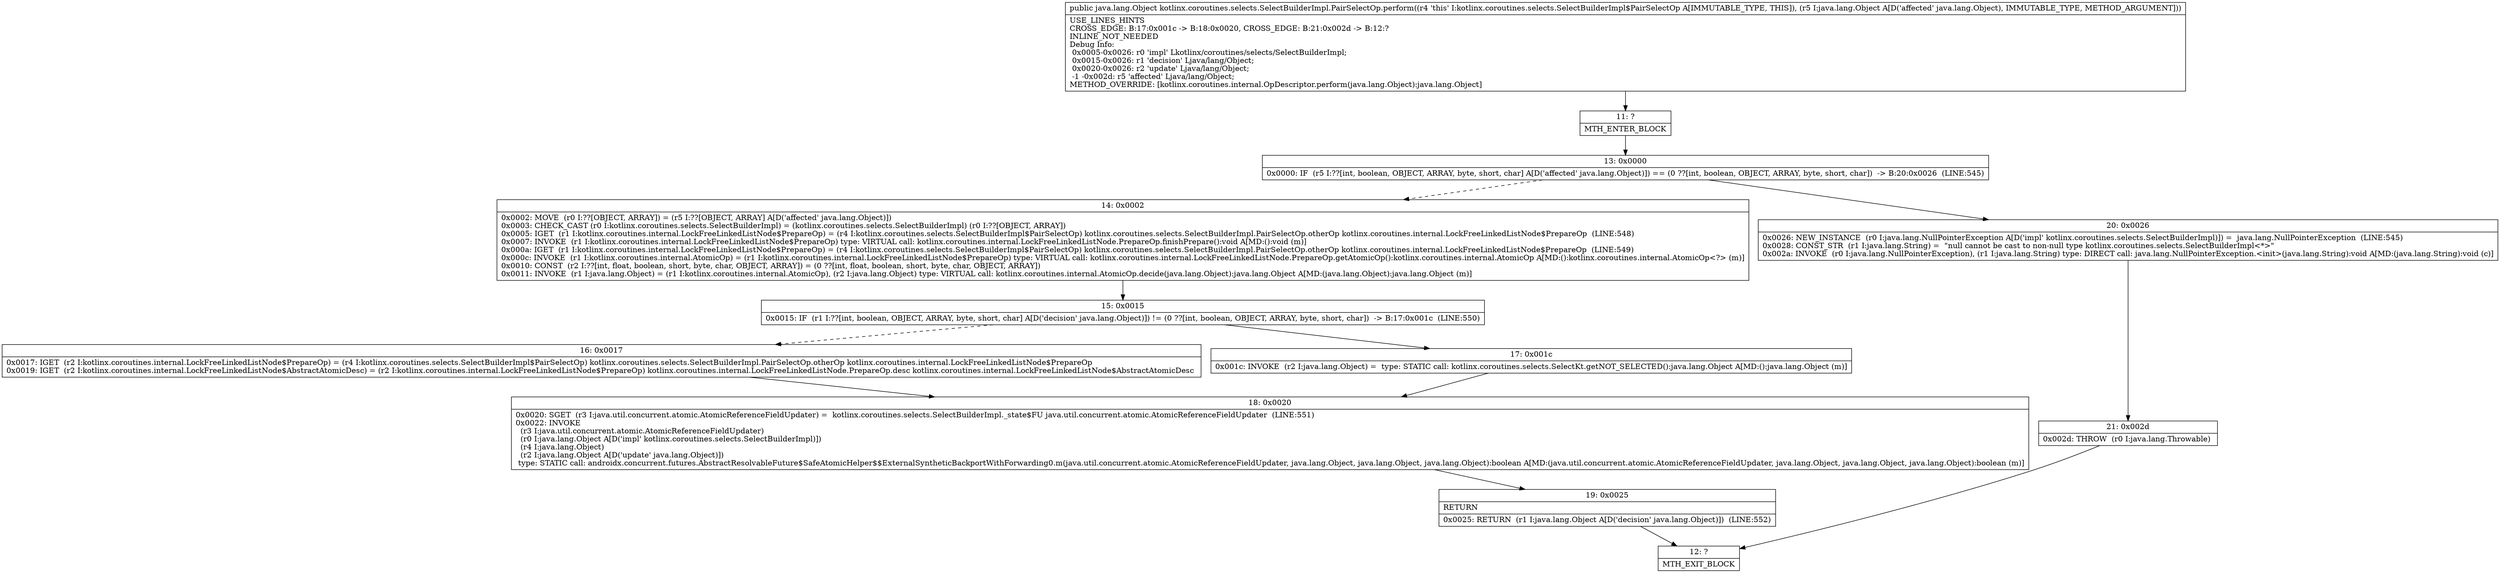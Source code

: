 digraph "CFG forkotlinx.coroutines.selects.SelectBuilderImpl.PairSelectOp.perform(Ljava\/lang\/Object;)Ljava\/lang\/Object;" {
Node_11 [shape=record,label="{11\:\ ?|MTH_ENTER_BLOCK\l}"];
Node_13 [shape=record,label="{13\:\ 0x0000|0x0000: IF  (r5 I:??[int, boolean, OBJECT, ARRAY, byte, short, char] A[D('affected' java.lang.Object)]) == (0 ??[int, boolean, OBJECT, ARRAY, byte, short, char])  \-\> B:20:0x0026  (LINE:545)\l}"];
Node_14 [shape=record,label="{14\:\ 0x0002|0x0002: MOVE  (r0 I:??[OBJECT, ARRAY]) = (r5 I:??[OBJECT, ARRAY] A[D('affected' java.lang.Object)]) \l0x0003: CHECK_CAST (r0 I:kotlinx.coroutines.selects.SelectBuilderImpl) = (kotlinx.coroutines.selects.SelectBuilderImpl) (r0 I:??[OBJECT, ARRAY]) \l0x0005: IGET  (r1 I:kotlinx.coroutines.internal.LockFreeLinkedListNode$PrepareOp) = (r4 I:kotlinx.coroutines.selects.SelectBuilderImpl$PairSelectOp) kotlinx.coroutines.selects.SelectBuilderImpl.PairSelectOp.otherOp kotlinx.coroutines.internal.LockFreeLinkedListNode$PrepareOp  (LINE:548)\l0x0007: INVOKE  (r1 I:kotlinx.coroutines.internal.LockFreeLinkedListNode$PrepareOp) type: VIRTUAL call: kotlinx.coroutines.internal.LockFreeLinkedListNode.PrepareOp.finishPrepare():void A[MD:():void (m)]\l0x000a: IGET  (r1 I:kotlinx.coroutines.internal.LockFreeLinkedListNode$PrepareOp) = (r4 I:kotlinx.coroutines.selects.SelectBuilderImpl$PairSelectOp) kotlinx.coroutines.selects.SelectBuilderImpl.PairSelectOp.otherOp kotlinx.coroutines.internal.LockFreeLinkedListNode$PrepareOp  (LINE:549)\l0x000c: INVOKE  (r1 I:kotlinx.coroutines.internal.AtomicOp) = (r1 I:kotlinx.coroutines.internal.LockFreeLinkedListNode$PrepareOp) type: VIRTUAL call: kotlinx.coroutines.internal.LockFreeLinkedListNode.PrepareOp.getAtomicOp():kotlinx.coroutines.internal.AtomicOp A[MD:():kotlinx.coroutines.internal.AtomicOp\<?\> (m)]\l0x0010: CONST  (r2 I:??[int, float, boolean, short, byte, char, OBJECT, ARRAY]) = (0 ??[int, float, boolean, short, byte, char, OBJECT, ARRAY]) \l0x0011: INVOKE  (r1 I:java.lang.Object) = (r1 I:kotlinx.coroutines.internal.AtomicOp), (r2 I:java.lang.Object) type: VIRTUAL call: kotlinx.coroutines.internal.AtomicOp.decide(java.lang.Object):java.lang.Object A[MD:(java.lang.Object):java.lang.Object (m)]\l}"];
Node_15 [shape=record,label="{15\:\ 0x0015|0x0015: IF  (r1 I:??[int, boolean, OBJECT, ARRAY, byte, short, char] A[D('decision' java.lang.Object)]) != (0 ??[int, boolean, OBJECT, ARRAY, byte, short, char])  \-\> B:17:0x001c  (LINE:550)\l}"];
Node_16 [shape=record,label="{16\:\ 0x0017|0x0017: IGET  (r2 I:kotlinx.coroutines.internal.LockFreeLinkedListNode$PrepareOp) = (r4 I:kotlinx.coroutines.selects.SelectBuilderImpl$PairSelectOp) kotlinx.coroutines.selects.SelectBuilderImpl.PairSelectOp.otherOp kotlinx.coroutines.internal.LockFreeLinkedListNode$PrepareOp \l0x0019: IGET  (r2 I:kotlinx.coroutines.internal.LockFreeLinkedListNode$AbstractAtomicDesc) = (r2 I:kotlinx.coroutines.internal.LockFreeLinkedListNode$PrepareOp) kotlinx.coroutines.internal.LockFreeLinkedListNode.PrepareOp.desc kotlinx.coroutines.internal.LockFreeLinkedListNode$AbstractAtomicDesc \l}"];
Node_18 [shape=record,label="{18\:\ 0x0020|0x0020: SGET  (r3 I:java.util.concurrent.atomic.AtomicReferenceFieldUpdater) =  kotlinx.coroutines.selects.SelectBuilderImpl._state$FU java.util.concurrent.atomic.AtomicReferenceFieldUpdater  (LINE:551)\l0x0022: INVOKE  \l  (r3 I:java.util.concurrent.atomic.AtomicReferenceFieldUpdater)\l  (r0 I:java.lang.Object A[D('impl' kotlinx.coroutines.selects.SelectBuilderImpl)])\l  (r4 I:java.lang.Object)\l  (r2 I:java.lang.Object A[D('update' java.lang.Object)])\l type: STATIC call: androidx.concurrent.futures.AbstractResolvableFuture$SafeAtomicHelper$$ExternalSyntheticBackportWithForwarding0.m(java.util.concurrent.atomic.AtomicReferenceFieldUpdater, java.lang.Object, java.lang.Object, java.lang.Object):boolean A[MD:(java.util.concurrent.atomic.AtomicReferenceFieldUpdater, java.lang.Object, java.lang.Object, java.lang.Object):boolean (m)]\l}"];
Node_19 [shape=record,label="{19\:\ 0x0025|RETURN\l|0x0025: RETURN  (r1 I:java.lang.Object A[D('decision' java.lang.Object)])  (LINE:552)\l}"];
Node_12 [shape=record,label="{12\:\ ?|MTH_EXIT_BLOCK\l}"];
Node_17 [shape=record,label="{17\:\ 0x001c|0x001c: INVOKE  (r2 I:java.lang.Object) =  type: STATIC call: kotlinx.coroutines.selects.SelectKt.getNOT_SELECTED():java.lang.Object A[MD:():java.lang.Object (m)]\l}"];
Node_20 [shape=record,label="{20\:\ 0x0026|0x0026: NEW_INSTANCE  (r0 I:java.lang.NullPointerException A[D('impl' kotlinx.coroutines.selects.SelectBuilderImpl)]) =  java.lang.NullPointerException  (LINE:545)\l0x0028: CONST_STR  (r1 I:java.lang.String) =  \"null cannot be cast to non\-null type kotlinx.coroutines.selects.SelectBuilderImpl\<*\>\" \l0x002a: INVOKE  (r0 I:java.lang.NullPointerException), (r1 I:java.lang.String) type: DIRECT call: java.lang.NullPointerException.\<init\>(java.lang.String):void A[MD:(java.lang.String):void (c)]\l}"];
Node_21 [shape=record,label="{21\:\ 0x002d|0x002d: THROW  (r0 I:java.lang.Throwable) \l}"];
MethodNode[shape=record,label="{public java.lang.Object kotlinx.coroutines.selects.SelectBuilderImpl.PairSelectOp.perform((r4 'this' I:kotlinx.coroutines.selects.SelectBuilderImpl$PairSelectOp A[IMMUTABLE_TYPE, THIS]), (r5 I:java.lang.Object A[D('affected' java.lang.Object), IMMUTABLE_TYPE, METHOD_ARGUMENT]))  | USE_LINES_HINTS\lCROSS_EDGE: B:17:0x001c \-\> B:18:0x0020, CROSS_EDGE: B:21:0x002d \-\> B:12:?\lINLINE_NOT_NEEDED\lDebug Info:\l  0x0005\-0x0026: r0 'impl' Lkotlinx\/coroutines\/selects\/SelectBuilderImpl;\l  0x0015\-0x0026: r1 'decision' Ljava\/lang\/Object;\l  0x0020\-0x0026: r2 'update' Ljava\/lang\/Object;\l  \-1 \-0x002d: r5 'affected' Ljava\/lang\/Object;\lMETHOD_OVERRIDE: [kotlinx.coroutines.internal.OpDescriptor.perform(java.lang.Object):java.lang.Object]\l}"];
MethodNode -> Node_11;Node_11 -> Node_13;
Node_13 -> Node_14[style=dashed];
Node_13 -> Node_20;
Node_14 -> Node_15;
Node_15 -> Node_16[style=dashed];
Node_15 -> Node_17;
Node_16 -> Node_18;
Node_18 -> Node_19;
Node_19 -> Node_12;
Node_17 -> Node_18;
Node_20 -> Node_21;
Node_21 -> Node_12;
}

